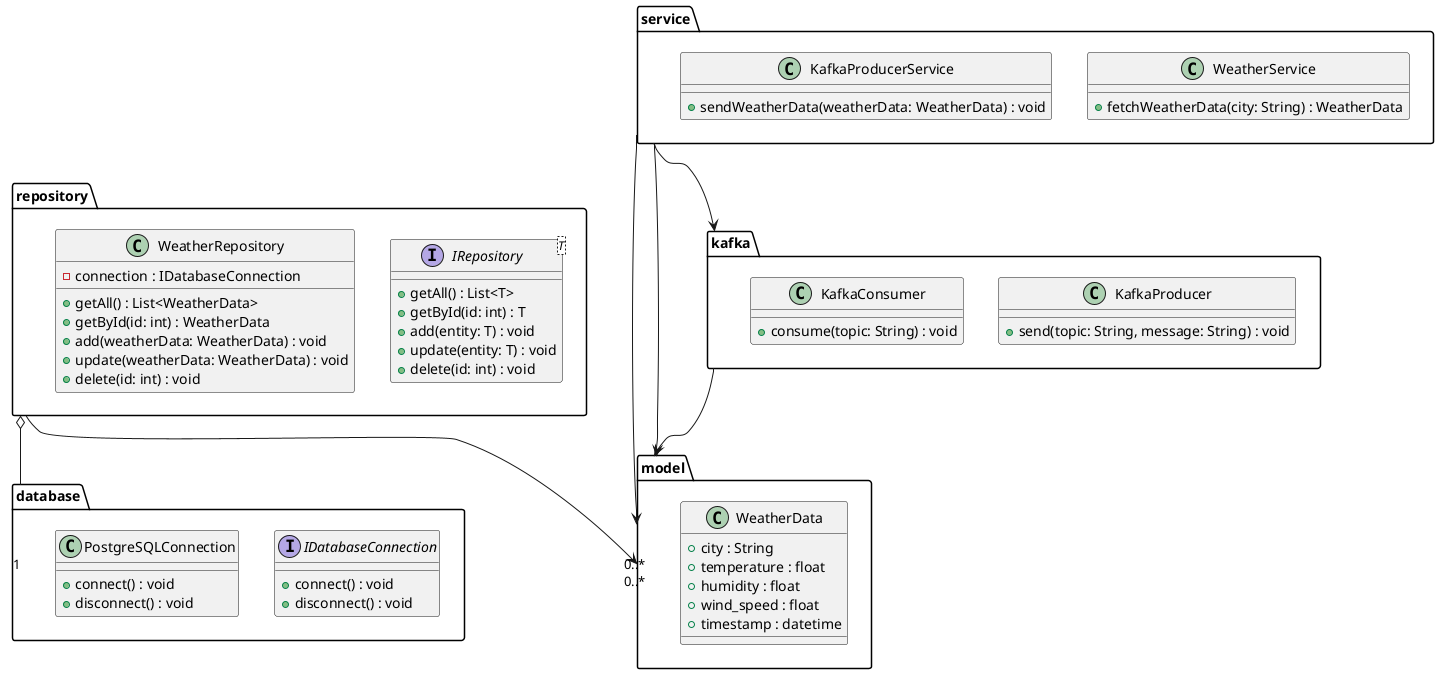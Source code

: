 @startuml

package "database" {
    interface IDatabaseConnection {
        +connect() : void
        +disconnect() : void
    }
    
    class PostgreSQLConnection {
        +connect() : void
        +disconnect() : void
    }
}

package "repository" {
    interface IRepository<T> {
        +getAll() : List<T>
        +getById(id: int) : T
        +add(entity: T) : void
        +update(entity: T) : void
        +delete(id: int) : void
    }
    
    class WeatherRepository {
        -connection : IDatabaseConnection
        +getAll() : List<WeatherData>
        +getById(id: int) : WeatherData
        +add(weatherData: WeatherData) : void
        +update(weatherData: WeatherData) : void
        +delete(id: int) : void
    }
}

package "model" {
    class WeatherData {
        +city : String
        +temperature : float
        +humidity : float
        +wind_speed : float
        +timestamp : datetime
    }
}

package "service" {
    class WeatherService {
        +fetchWeatherData(city: String) : WeatherData
    }
    
    class KafkaProducerService {
        +sendWeatherData(weatherData: WeatherData) : void
    }
}

package "kafka" {
    class KafkaProducer {
        +send(topic: String, message: String) : void
    }
    
    class KafkaConsumer {
        +consume(topic: String) : void
    }
}

repository::WeatherRepository o-- "1" database::IDatabaseConnection
repository::WeatherRepository --> "0..*" model::WeatherData
service::WeatherService --> "0..*" model::WeatherData
service::KafkaProducerService --> kafka::KafkaProducer
service::KafkaProducerService --> model::WeatherData
kafka::KafkaConsumer --> model::WeatherData

@enduml

